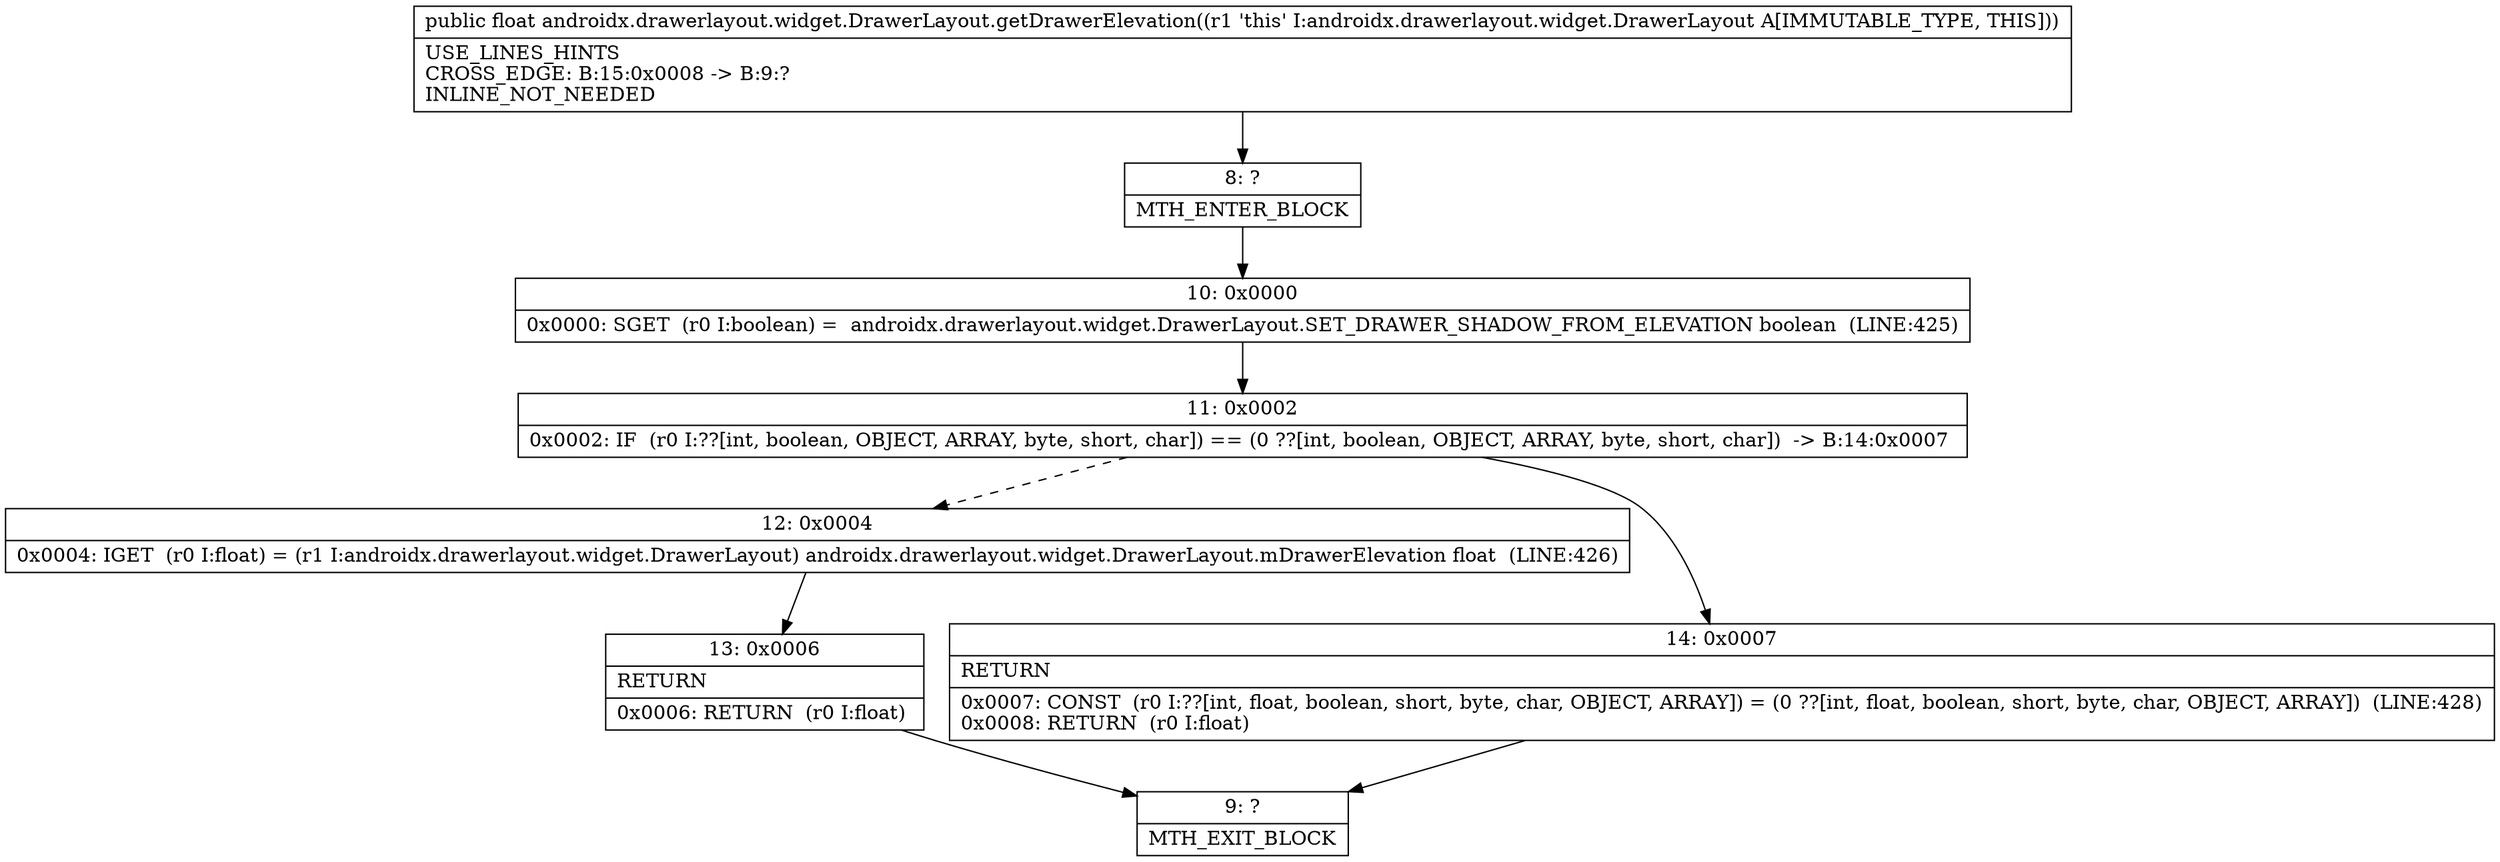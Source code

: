 digraph "CFG forandroidx.drawerlayout.widget.DrawerLayout.getDrawerElevation()F" {
Node_8 [shape=record,label="{8\:\ ?|MTH_ENTER_BLOCK\l}"];
Node_10 [shape=record,label="{10\:\ 0x0000|0x0000: SGET  (r0 I:boolean) =  androidx.drawerlayout.widget.DrawerLayout.SET_DRAWER_SHADOW_FROM_ELEVATION boolean  (LINE:425)\l}"];
Node_11 [shape=record,label="{11\:\ 0x0002|0x0002: IF  (r0 I:??[int, boolean, OBJECT, ARRAY, byte, short, char]) == (0 ??[int, boolean, OBJECT, ARRAY, byte, short, char])  \-\> B:14:0x0007 \l}"];
Node_12 [shape=record,label="{12\:\ 0x0004|0x0004: IGET  (r0 I:float) = (r1 I:androidx.drawerlayout.widget.DrawerLayout) androidx.drawerlayout.widget.DrawerLayout.mDrawerElevation float  (LINE:426)\l}"];
Node_13 [shape=record,label="{13\:\ 0x0006|RETURN\l|0x0006: RETURN  (r0 I:float) \l}"];
Node_9 [shape=record,label="{9\:\ ?|MTH_EXIT_BLOCK\l}"];
Node_14 [shape=record,label="{14\:\ 0x0007|RETURN\l|0x0007: CONST  (r0 I:??[int, float, boolean, short, byte, char, OBJECT, ARRAY]) = (0 ??[int, float, boolean, short, byte, char, OBJECT, ARRAY])  (LINE:428)\l0x0008: RETURN  (r0 I:float) \l}"];
MethodNode[shape=record,label="{public float androidx.drawerlayout.widget.DrawerLayout.getDrawerElevation((r1 'this' I:androidx.drawerlayout.widget.DrawerLayout A[IMMUTABLE_TYPE, THIS]))  | USE_LINES_HINTS\lCROSS_EDGE: B:15:0x0008 \-\> B:9:?\lINLINE_NOT_NEEDED\l}"];
MethodNode -> Node_8;Node_8 -> Node_10;
Node_10 -> Node_11;
Node_11 -> Node_12[style=dashed];
Node_11 -> Node_14;
Node_12 -> Node_13;
Node_13 -> Node_9;
Node_14 -> Node_9;
}

